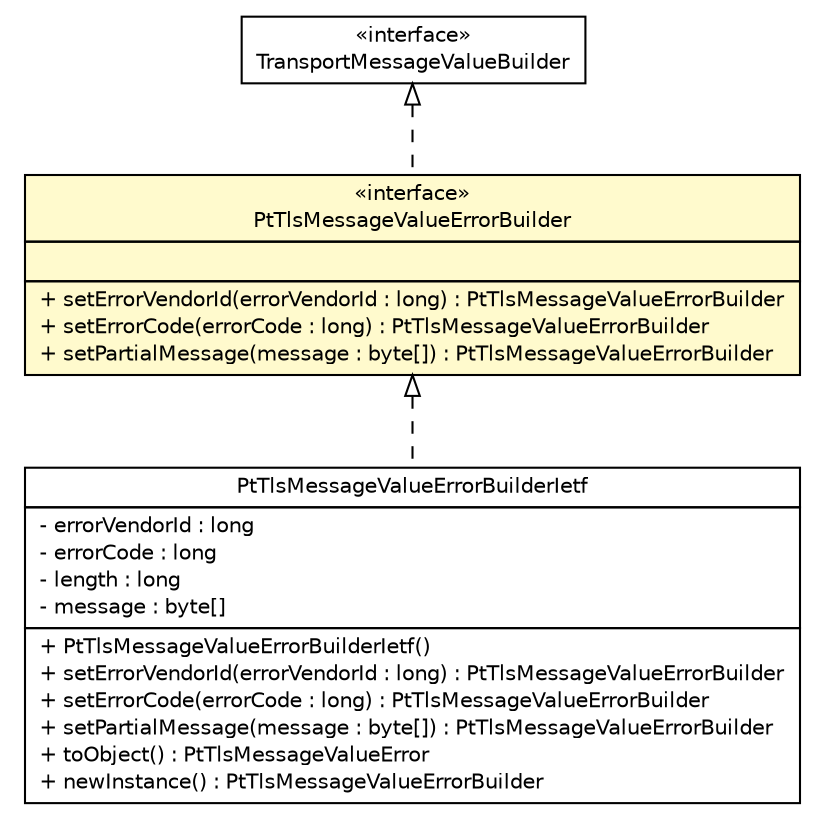 #!/usr/local/bin/dot
#
# Class diagram 
# Generated by UMLGraph version R5_6 (http://www.umlgraph.org/)
#

digraph G {
	edge [fontname="Helvetica",fontsize=10,labelfontname="Helvetica",labelfontsize=10];
	node [fontname="Helvetica",fontsize=10,shape=plaintext];
	nodesep=0.25;
	ranksep=0.5;
	// de.hsbremen.tc.tnc.message.t.value.TransportMessageValueBuilder
	c142842 [label=<<table title="de.hsbremen.tc.tnc.message.t.value.TransportMessageValueBuilder" border="0" cellborder="1" cellspacing="0" cellpadding="2" port="p" href="../../../../../de/hsbremen/tc/tnc/message/t/value/TransportMessageValueBuilder.html">
		<tr><td><table border="0" cellspacing="0" cellpadding="1">
<tr><td align="center" balign="center"> &#171;interface&#187; </td></tr>
<tr><td align="center" balign="center"> TransportMessageValueBuilder </td></tr>
		</table></td></tr>
		</table>>, URL="../../../../../de/hsbremen/tc/tnc/message/t/value/TransportMessageValueBuilder.html", fontname="Helvetica", fontcolor="black", fontsize=10.0];
	// org.ietf.nea.pt.value.PtTlsMessageValueErrorBuilder
	c142859 [label=<<table title="org.ietf.nea.pt.value.PtTlsMessageValueErrorBuilder" border="0" cellborder="1" cellspacing="0" cellpadding="2" port="p" bgcolor="lemonChiffon" href="./PtTlsMessageValueErrorBuilder.html">
		<tr><td><table border="0" cellspacing="0" cellpadding="1">
<tr><td align="center" balign="center"> &#171;interface&#187; </td></tr>
<tr><td align="center" balign="center"> PtTlsMessageValueErrorBuilder </td></tr>
		</table></td></tr>
		<tr><td><table border="0" cellspacing="0" cellpadding="1">
<tr><td align="left" balign="left">  </td></tr>
		</table></td></tr>
		<tr><td><table border="0" cellspacing="0" cellpadding="1">
<tr><td align="left" balign="left"> + setErrorVendorId(errorVendorId : long) : PtTlsMessageValueErrorBuilder </td></tr>
<tr><td align="left" balign="left"> + setErrorCode(errorCode : long) : PtTlsMessageValueErrorBuilder </td></tr>
<tr><td align="left" balign="left"> + setPartialMessage(message : byte[]) : PtTlsMessageValueErrorBuilder </td></tr>
		</table></td></tr>
		</table>>, URL="./PtTlsMessageValueErrorBuilder.html", fontname="Helvetica", fontcolor="black", fontsize=10.0];
	// org.ietf.nea.pt.value.PtTlsMessageValueErrorBuilderIetf
	c142870 [label=<<table title="org.ietf.nea.pt.value.PtTlsMessageValueErrorBuilderIetf" border="0" cellborder="1" cellspacing="0" cellpadding="2" port="p" href="./PtTlsMessageValueErrorBuilderIetf.html">
		<tr><td><table border="0" cellspacing="0" cellpadding="1">
<tr><td align="center" balign="center"> PtTlsMessageValueErrorBuilderIetf </td></tr>
		</table></td></tr>
		<tr><td><table border="0" cellspacing="0" cellpadding="1">
<tr><td align="left" balign="left"> - errorVendorId : long </td></tr>
<tr><td align="left" balign="left"> - errorCode : long </td></tr>
<tr><td align="left" balign="left"> - length : long </td></tr>
<tr><td align="left" balign="left"> - message : byte[] </td></tr>
		</table></td></tr>
		<tr><td><table border="0" cellspacing="0" cellpadding="1">
<tr><td align="left" balign="left"> + PtTlsMessageValueErrorBuilderIetf() </td></tr>
<tr><td align="left" balign="left"> + setErrorVendorId(errorVendorId : long) : PtTlsMessageValueErrorBuilder </td></tr>
<tr><td align="left" balign="left"> + setErrorCode(errorCode : long) : PtTlsMessageValueErrorBuilder </td></tr>
<tr><td align="left" balign="left"> + setPartialMessage(message : byte[]) : PtTlsMessageValueErrorBuilder </td></tr>
<tr><td align="left" balign="left"> + toObject() : PtTlsMessageValueError </td></tr>
<tr><td align="left" balign="left"> + newInstance() : PtTlsMessageValueErrorBuilder </td></tr>
		</table></td></tr>
		</table>>, URL="./PtTlsMessageValueErrorBuilderIetf.html", fontname="Helvetica", fontcolor="black", fontsize=10.0];
	//org.ietf.nea.pt.value.PtTlsMessageValueErrorBuilder implements de.hsbremen.tc.tnc.message.t.value.TransportMessageValueBuilder
	c142842:p -> c142859:p [dir=back,arrowtail=empty,style=dashed];
	//org.ietf.nea.pt.value.PtTlsMessageValueErrorBuilderIetf implements org.ietf.nea.pt.value.PtTlsMessageValueErrorBuilder
	c142859:p -> c142870:p [dir=back,arrowtail=empty,style=dashed];
}

